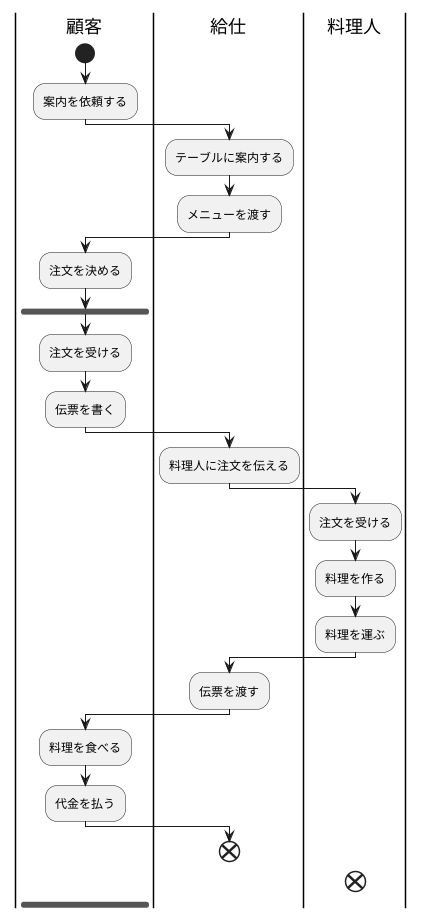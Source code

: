 @startuml 演習7-3

|顧客|
start
:案内を依頼する;
|給仕|
:テーブルに案内する;
|給仕|
:メニューを渡す;
|顧客|
:注文を決める;
|顧客|
fork
:注文を受ける;
|顧客|
:伝票を書く;
|給仕|
:料理人に注文を伝える;
|料理人|
:注文を受ける;
|料理人|
:料理を作る;
|料理人|
:料理を運ぶ;
|給仕|
:伝票を渡す;
|顧客|
:料理を食べる;
|顧客|
:代金を払う;
|給仕|
end
|料理人|
end
@enduml
